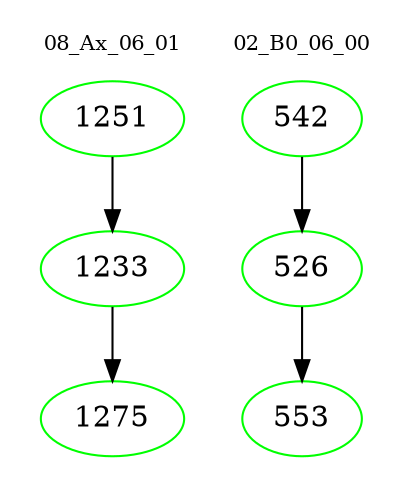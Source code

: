 digraph{
subgraph cluster_0 {
color = white
label = "08_Ax_06_01";
fontsize=10;
T0_1251 [label="1251", color="green"]
T0_1251 -> T0_1233 [color="black"]
T0_1233 [label="1233", color="green"]
T0_1233 -> T0_1275 [color="black"]
T0_1275 [label="1275", color="green"]
}
subgraph cluster_1 {
color = white
label = "02_B0_06_00";
fontsize=10;
T1_542 [label="542", color="green"]
T1_542 -> T1_526 [color="black"]
T1_526 [label="526", color="green"]
T1_526 -> T1_553 [color="black"]
T1_553 [label="553", color="green"]
}
}
